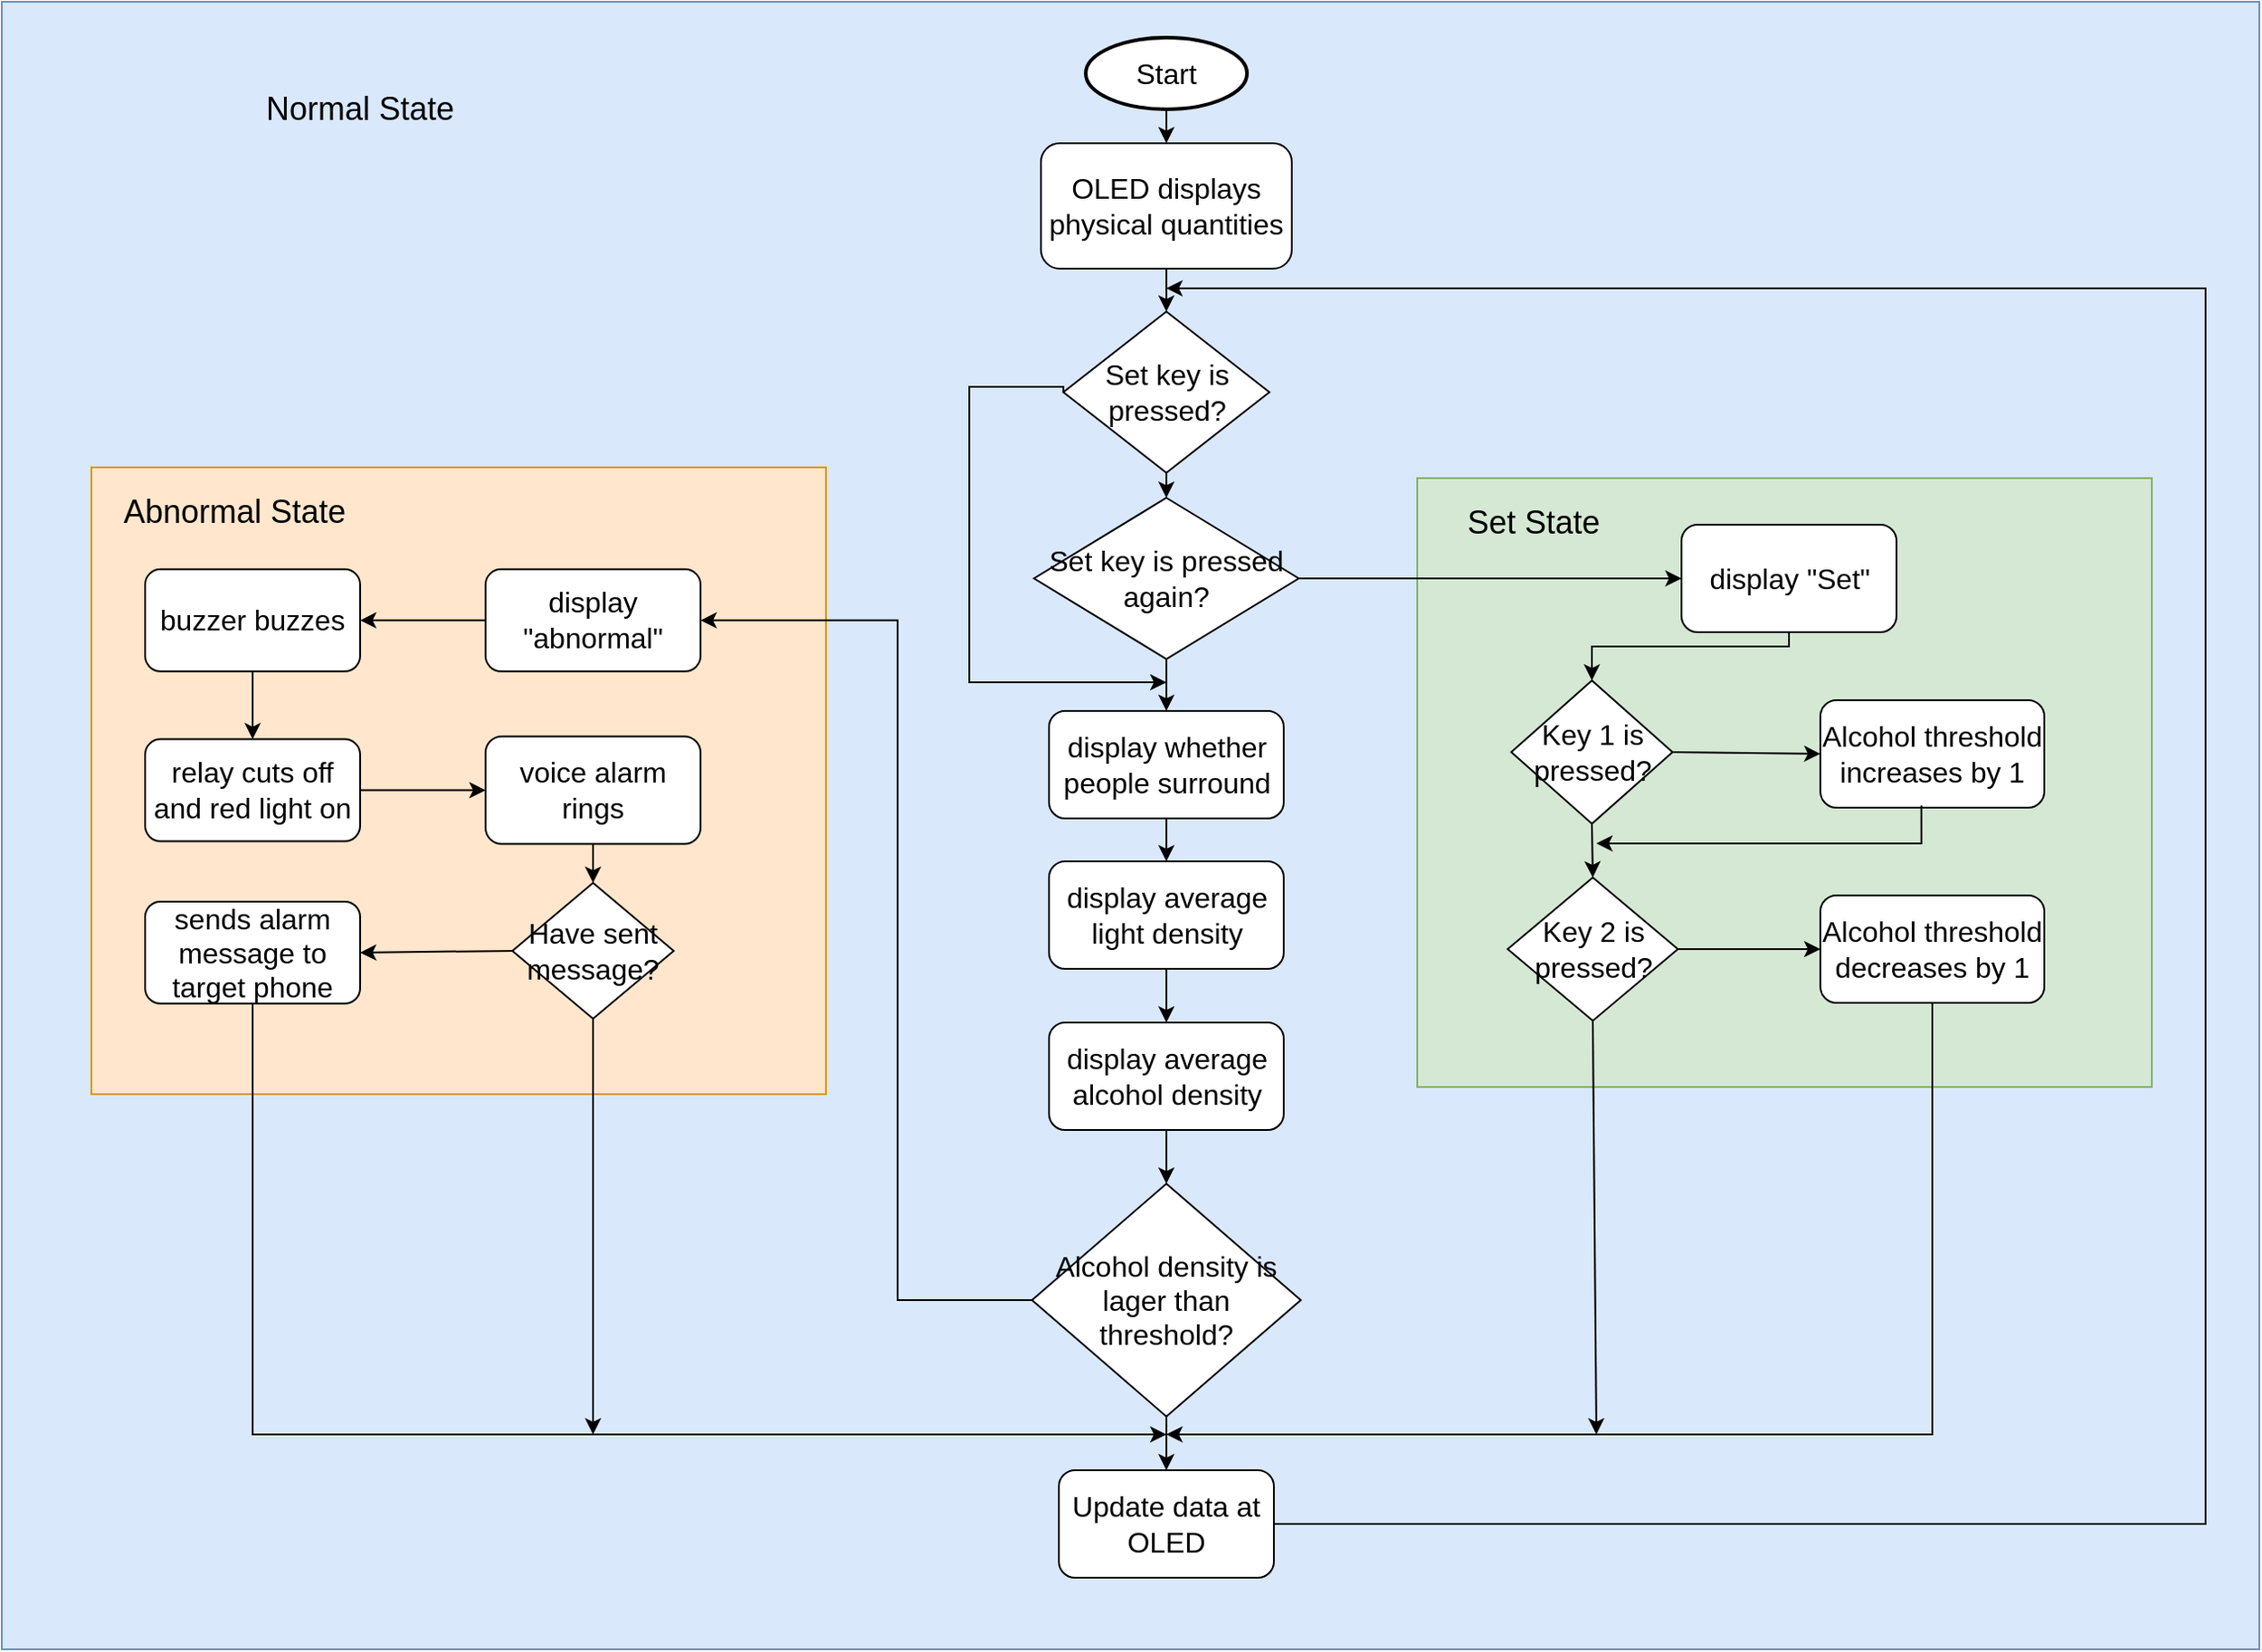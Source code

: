 <mxfile version="21.2.8" type="github">
  <diagram id="C5RBs43oDa-KdzZeNtuy" name="Page-1">
    <mxGraphModel dx="2327" dy="-396" grid="1" gridSize="10" guides="1" tooltips="1" connect="1" arrows="1" fold="1" page="1" pageScale="1" pageWidth="827" pageHeight="1169" math="0" shadow="0">
      <root>
        <mxCell id="WIyWlLk6GJQsqaUBKTNV-0" />
        <mxCell id="WIyWlLk6GJQsqaUBKTNV-1" parent="WIyWlLk6GJQsqaUBKTNV-0" />
        <mxCell id="Y0dImnukWvkpnwRvtKVF-49" value="" style="rounded=0;whiteSpace=wrap;html=1;fillColor=#dae8fc;strokeColor=#6c8ebf;fontSize=16;" vertex="1" parent="WIyWlLk6GJQsqaUBKTNV-1">
          <mxGeometry x="-516" y="1340" width="1260" height="920" as="geometry" />
        </mxCell>
        <mxCell id="Y0dImnukWvkpnwRvtKVF-50" value="" style="group;fillColor=#ffe6cc;strokeColor=#d79b00;fontSize=16;html=1;" vertex="1" connectable="0" parent="WIyWlLk6GJQsqaUBKTNV-1">
          <mxGeometry x="-466" y="1600" width="410" height="350" as="geometry" />
        </mxCell>
        <mxCell id="Y0dImnukWvkpnwRvtKVF-28" value="&lt;font style=&quot;font-size: 18px;&quot;&gt;Abnormal State&lt;/font&gt;" style="text;html=1;strokeColor=none;fillColor=none;align=center;verticalAlign=middle;whiteSpace=wrap;rounded=0;container=0;fontSize=16;" vertex="1" parent="Y0dImnukWvkpnwRvtKVF-50">
          <mxGeometry x="10" y="9.49" width="140" height="30.51" as="geometry" />
        </mxCell>
        <mxCell id="Y0dImnukWvkpnwRvtKVF-31" value="display &quot;abnormal&quot;" style="rounded=1;whiteSpace=wrap;html=1;container=0;fontSize=16;" vertex="1" parent="Y0dImnukWvkpnwRvtKVF-50">
          <mxGeometry x="220" y="56.923" width="120" height="56.923" as="geometry" />
        </mxCell>
        <mxCell id="Y0dImnukWvkpnwRvtKVF-32" value="buzzer buzzes" style="rounded=1;whiteSpace=wrap;html=1;container=0;fontSize=16;" vertex="1" parent="Y0dImnukWvkpnwRvtKVF-50">
          <mxGeometry x="30" y="56.923" width="120" height="56.923" as="geometry" />
        </mxCell>
        <mxCell id="Y0dImnukWvkpnwRvtKVF-33" value="relay cuts off and red light on" style="rounded=1;whiteSpace=wrap;html=1;container=0;fontSize=16;" vertex="1" parent="Y0dImnukWvkpnwRvtKVF-50">
          <mxGeometry x="30" y="151.795" width="120" height="56.923" as="geometry" />
        </mxCell>
        <mxCell id="Y0dImnukWvkpnwRvtKVF-34" value="sends alarm message to target phone" style="rounded=1;whiteSpace=wrap;html=1;container=0;fontSize=16;" vertex="1" parent="Y0dImnukWvkpnwRvtKVF-50">
          <mxGeometry x="30" y="242.484" width="120" height="56.923" as="geometry" />
        </mxCell>
        <mxCell id="Y0dImnukWvkpnwRvtKVF-35" value="Have sent message?" style="rhombus;whiteSpace=wrap;html=1;container=0;fontSize=16;" vertex="1" parent="Y0dImnukWvkpnwRvtKVF-50">
          <mxGeometry x="235" y="231.998" width="90" height="75.897" as="geometry" />
        </mxCell>
        <mxCell id="Y0dImnukWvkpnwRvtKVF-48" value="voice alarm rings" style="rounded=1;whiteSpace=wrap;html=1;container=0;fontSize=16;" vertex="1" parent="Y0dImnukWvkpnwRvtKVF-50">
          <mxGeometry x="220" y="150.26" width="120" height="60" as="geometry" />
        </mxCell>
        <mxCell id="Y0dImnukWvkpnwRvtKVF-94" value="" style="endArrow=classic;html=1;rounded=0;entryX=1;entryY=0.5;entryDx=0;entryDy=0;exitX=0;exitY=0.5;exitDx=0;exitDy=0;" edge="1" parent="Y0dImnukWvkpnwRvtKVF-50" source="Y0dImnukWvkpnwRvtKVF-31" target="Y0dImnukWvkpnwRvtKVF-32">
          <mxGeometry width="50" height="50" relative="1" as="geometry">
            <mxPoint x="330" y="240" as="sourcePoint" />
            <mxPoint x="380" y="190" as="targetPoint" />
          </mxGeometry>
        </mxCell>
        <mxCell id="Y0dImnukWvkpnwRvtKVF-95" value="" style="endArrow=classic;html=1;rounded=0;entryX=0.5;entryY=0;entryDx=0;entryDy=0;exitX=0.5;exitY=1;exitDx=0;exitDy=0;" edge="1" parent="Y0dImnukWvkpnwRvtKVF-50" source="Y0dImnukWvkpnwRvtKVF-32" target="Y0dImnukWvkpnwRvtKVF-33">
          <mxGeometry width="50" height="50" relative="1" as="geometry">
            <mxPoint x="310" y="250" as="sourcePoint" />
            <mxPoint x="360" y="200" as="targetPoint" />
          </mxGeometry>
        </mxCell>
        <mxCell id="Y0dImnukWvkpnwRvtKVF-96" value="" style="endArrow=classic;html=1;rounded=0;exitX=1;exitY=0.5;exitDx=0;exitDy=0;entryX=0;entryY=0.5;entryDx=0;entryDy=0;" edge="1" parent="Y0dImnukWvkpnwRvtKVF-50" source="Y0dImnukWvkpnwRvtKVF-33" target="Y0dImnukWvkpnwRvtKVF-48">
          <mxGeometry width="50" height="50" relative="1" as="geometry">
            <mxPoint x="180" y="230" as="sourcePoint" />
            <mxPoint x="230" y="180" as="targetPoint" />
          </mxGeometry>
        </mxCell>
        <mxCell id="Y0dImnukWvkpnwRvtKVF-97" value="" style="endArrow=classic;html=1;rounded=0;exitX=0.5;exitY=1;exitDx=0;exitDy=0;entryX=0.5;entryY=0;entryDx=0;entryDy=0;" edge="1" parent="Y0dImnukWvkpnwRvtKVF-50" source="Y0dImnukWvkpnwRvtKVF-48" target="Y0dImnukWvkpnwRvtKVF-35">
          <mxGeometry width="50" height="50" relative="1" as="geometry">
            <mxPoint x="340" y="280" as="sourcePoint" />
            <mxPoint x="390" y="230" as="targetPoint" />
          </mxGeometry>
        </mxCell>
        <mxCell id="Y0dImnukWvkpnwRvtKVF-99" value="" style="endArrow=classic;html=1;rounded=0;entryX=1;entryY=0.5;entryDx=0;entryDy=0;exitX=0;exitY=0.5;exitDx=0;exitDy=0;" edge="1" parent="Y0dImnukWvkpnwRvtKVF-50" source="Y0dImnukWvkpnwRvtKVF-35" target="Y0dImnukWvkpnwRvtKVF-34">
          <mxGeometry width="50" height="50" relative="1" as="geometry">
            <mxPoint x="170" y="320" as="sourcePoint" />
            <mxPoint x="220" y="270" as="targetPoint" />
          </mxGeometry>
        </mxCell>
        <mxCell id="Y0dImnukWvkpnwRvtKVF-51" value="&lt;font style=&quot;font-size: 18px;&quot;&gt;Normal State&lt;/font&gt;" style="text;html=1;strokeColor=none;fillColor=none;align=center;verticalAlign=middle;whiteSpace=wrap;rounded=0;fontSize=16;" vertex="1" parent="WIyWlLk6GJQsqaUBKTNV-1">
          <mxGeometry x="-376" y="1380" width="120" height="40" as="geometry" />
        </mxCell>
        <mxCell id="Y0dImnukWvkpnwRvtKVF-53" value="Start" style="strokeWidth=2;html=1;shape=mxgraph.flowchart.start_1;whiteSpace=wrap;fontSize=16;" vertex="1" parent="WIyWlLk6GJQsqaUBKTNV-1">
          <mxGeometry x="89" y="1360" width="90" height="40" as="geometry" />
        </mxCell>
        <mxCell id="Y0dImnukWvkpnwRvtKVF-54" value="Set key is pressed?" style="rhombus;whiteSpace=wrap;html=1;fontSize=16;" vertex="1" parent="WIyWlLk6GJQsqaUBKTNV-1">
          <mxGeometry x="76.5" y="1513" width="115" height="90" as="geometry" />
        </mxCell>
        <mxCell id="Y0dImnukWvkpnwRvtKVF-58" value="OLED displays physical quantities" style="rounded=1;whiteSpace=wrap;html=1;fontSize=16;" vertex="1" parent="WIyWlLk6GJQsqaUBKTNV-1">
          <mxGeometry x="64" y="1419" width="140" height="70" as="geometry" />
        </mxCell>
        <mxCell id="Y0dImnukWvkpnwRvtKVF-59" value="" style="group;fontSize=16;html=1;" vertex="1" connectable="0" parent="WIyWlLk6GJQsqaUBKTNV-1">
          <mxGeometry x="274" y="1606" width="410" height="340" as="geometry" />
        </mxCell>
        <mxCell id="Y0dImnukWvkpnwRvtKVF-36" value="" style="rounded=0;whiteSpace=wrap;html=1;fillColor=#d5e8d4;strokeColor=#82b366;container=0;fontSize=16;" vertex="1" parent="Y0dImnukWvkpnwRvtKVF-59">
          <mxGeometry width="410" height="340" as="geometry" />
        </mxCell>
        <mxCell id="Y0dImnukWvkpnwRvtKVF-37" value="&lt;font style=&quot;font-size: 18px;&quot;&gt;Set State&lt;/font&gt;" style="text;html=1;strokeColor=none;fillColor=none;align=center;verticalAlign=middle;whiteSpace=wrap;rounded=0;container=0;fontSize=16;" vertex="1" parent="Y0dImnukWvkpnwRvtKVF-59">
          <mxGeometry x="10" y="10" width="110" height="30" as="geometry" />
        </mxCell>
        <mxCell id="Y0dImnukWvkpnwRvtKVF-38" value="display &quot;Set&quot;" style="rounded=1;whiteSpace=wrap;html=1;container=0;fontSize=16;" vertex="1" parent="Y0dImnukWvkpnwRvtKVF-59">
          <mxGeometry x="147.5" y="26" width="120" height="60" as="geometry" />
        </mxCell>
        <mxCell id="Y0dImnukWvkpnwRvtKVF-43" value="Key 1 is pressed?" style="rhombus;whiteSpace=wrap;html=1;container=0;fontSize=16;" vertex="1" parent="Y0dImnukWvkpnwRvtKVF-59">
          <mxGeometry x="52.5" y="113" width="90" height="80" as="geometry" />
        </mxCell>
        <mxCell id="Y0dImnukWvkpnwRvtKVF-44" value="Alcohol threshold increases by 1" style="rounded=1;whiteSpace=wrap;html=1;container=0;fontSize=16;" vertex="1" parent="Y0dImnukWvkpnwRvtKVF-59">
          <mxGeometry x="225" y="124" width="125" height="60" as="geometry" />
        </mxCell>
        <mxCell id="Y0dImnukWvkpnwRvtKVF-45" value="Key 2 is pressed?" style="rhombus;whiteSpace=wrap;html=1;container=0;fontSize=16;" vertex="1" parent="Y0dImnukWvkpnwRvtKVF-59">
          <mxGeometry x="50.5" y="223" width="95" height="80" as="geometry" />
        </mxCell>
        <mxCell id="Y0dImnukWvkpnwRvtKVF-46" value="Alcohol threshold decreases by 1" style="rounded=1;whiteSpace=wrap;html=1;container=0;fontSize=16;" vertex="1" parent="Y0dImnukWvkpnwRvtKVF-59">
          <mxGeometry x="225" y="233" width="125" height="60" as="geometry" />
        </mxCell>
        <mxCell id="Y0dImnukWvkpnwRvtKVF-102" value="" style="endArrow=classic;html=1;rounded=0;exitX=0.5;exitY=1;exitDx=0;exitDy=0;entryX=0.5;entryY=0;entryDx=0;entryDy=0;edgeStyle=orthogonalEdgeStyle;" edge="1" parent="Y0dImnukWvkpnwRvtKVF-59" source="Y0dImnukWvkpnwRvtKVF-38" target="Y0dImnukWvkpnwRvtKVF-43">
          <mxGeometry width="50" height="50" relative="1" as="geometry">
            <mxPoint x="180" y="214" as="sourcePoint" />
            <mxPoint x="230" y="164" as="targetPoint" />
            <Array as="points">
              <mxPoint x="208" y="94" />
              <mxPoint x="98" y="94" />
            </Array>
          </mxGeometry>
        </mxCell>
        <mxCell id="Y0dImnukWvkpnwRvtKVF-103" value="" style="endArrow=classic;html=1;rounded=0;entryX=0;entryY=0.5;entryDx=0;entryDy=0;exitX=1;exitY=0.5;exitDx=0;exitDy=0;" edge="1" parent="Y0dImnukWvkpnwRvtKVF-59" source="Y0dImnukWvkpnwRvtKVF-43" target="Y0dImnukWvkpnwRvtKVF-44">
          <mxGeometry width="50" height="50" relative="1" as="geometry">
            <mxPoint x="130" y="204" as="sourcePoint" />
            <mxPoint x="180" y="154" as="targetPoint" />
          </mxGeometry>
        </mxCell>
        <mxCell id="Y0dImnukWvkpnwRvtKVF-104" value="" style="endArrow=classic;html=1;rounded=0;exitX=0.5;exitY=1;exitDx=0;exitDy=0;entryX=0.5;entryY=0;entryDx=0;entryDy=0;" edge="1" parent="Y0dImnukWvkpnwRvtKVF-59" source="Y0dImnukWvkpnwRvtKVF-43" target="Y0dImnukWvkpnwRvtKVF-45">
          <mxGeometry width="50" height="50" relative="1" as="geometry">
            <mxPoint x="160" y="234" as="sourcePoint" />
            <mxPoint x="210" y="184" as="targetPoint" />
          </mxGeometry>
        </mxCell>
        <mxCell id="Y0dImnukWvkpnwRvtKVF-105" value="" style="endArrow=classic;html=1;rounded=0;exitX=0.451;exitY=0.98;exitDx=0;exitDy=0;exitPerimeter=0;edgeStyle=orthogonalEdgeStyle;" edge="1" parent="Y0dImnukWvkpnwRvtKVF-59" source="Y0dImnukWvkpnwRvtKVF-44">
          <mxGeometry width="50" height="50" relative="1" as="geometry">
            <mxPoint x="180" y="274" as="sourcePoint" />
            <mxPoint x="100" y="204" as="targetPoint" />
            <Array as="points">
              <mxPoint x="281" y="204" />
              <mxPoint x="100" y="204" />
            </Array>
          </mxGeometry>
        </mxCell>
        <mxCell id="Y0dImnukWvkpnwRvtKVF-106" value="" style="endArrow=classic;html=1;rounded=0;exitX=1;exitY=0.5;exitDx=0;exitDy=0;entryX=0;entryY=0.5;entryDx=0;entryDy=0;" edge="1" parent="Y0dImnukWvkpnwRvtKVF-59" source="Y0dImnukWvkpnwRvtKVF-45" target="Y0dImnukWvkpnwRvtKVF-46">
          <mxGeometry width="50" height="50" relative="1" as="geometry">
            <mxPoint x="200" y="424" as="sourcePoint" />
            <mxPoint x="250" y="374" as="targetPoint" />
          </mxGeometry>
        </mxCell>
        <mxCell id="Y0dImnukWvkpnwRvtKVF-61" value="display whether people surround" style="rounded=1;whiteSpace=wrap;html=1;fontSize=16;" vertex="1" parent="WIyWlLk6GJQsqaUBKTNV-1">
          <mxGeometry x="68.5" y="1736" width="131" height="60" as="geometry" />
        </mxCell>
        <mxCell id="Y0dImnukWvkpnwRvtKVF-62" value="display average light density" style="rounded=1;whiteSpace=wrap;html=1;fontSize=16;" vertex="1" parent="WIyWlLk6GJQsqaUBKTNV-1">
          <mxGeometry x="68.5" y="1820" width="131" height="60" as="geometry" />
        </mxCell>
        <mxCell id="Y0dImnukWvkpnwRvtKVF-63" value="display average alcohol density" style="rounded=1;whiteSpace=wrap;html=1;fontSize=16;" vertex="1" parent="WIyWlLk6GJQsqaUBKTNV-1">
          <mxGeometry x="68.51" y="1910" width="131" height="60" as="geometry" />
        </mxCell>
        <mxCell id="Y0dImnukWvkpnwRvtKVF-73" value="Alcohol density is lager than threshold?" style="rhombus;whiteSpace=wrap;html=1;fontSize=16;" vertex="1" parent="WIyWlLk6GJQsqaUBKTNV-1">
          <mxGeometry x="59" y="2000" width="150" height="130" as="geometry" />
        </mxCell>
        <mxCell id="Y0dImnukWvkpnwRvtKVF-74" value="Set key is pressed again?" style="rhombus;whiteSpace=wrap;html=1;fontSize=16;" vertex="1" parent="WIyWlLk6GJQsqaUBKTNV-1">
          <mxGeometry x="60.13" y="1617" width="147.75" height="90" as="geometry" />
        </mxCell>
        <mxCell id="Y0dImnukWvkpnwRvtKVF-78" value="Update data at OLED" style="rounded=1;whiteSpace=wrap;html=1;fontSize=16;" vertex="1" parent="WIyWlLk6GJQsqaUBKTNV-1">
          <mxGeometry x="74.01" y="2160" width="120" height="60" as="geometry" />
        </mxCell>
        <mxCell id="Y0dImnukWvkpnwRvtKVF-81" value="" style="endArrow=classic;html=1;rounded=0;exitX=0.5;exitY=1;exitDx=0;exitDy=0;exitPerimeter=0;entryX=0.5;entryY=0;entryDx=0;entryDy=0;" edge="1" parent="WIyWlLk6GJQsqaUBKTNV-1" source="Y0dImnukWvkpnwRvtKVF-53" target="Y0dImnukWvkpnwRvtKVF-58">
          <mxGeometry width="50" height="50" relative="1" as="geometry">
            <mxPoint x="129" y="1300" as="sourcePoint" />
            <mxPoint x="179" y="1250" as="targetPoint" />
          </mxGeometry>
        </mxCell>
        <mxCell id="Y0dImnukWvkpnwRvtKVF-82" value="" style="endArrow=classic;html=1;rounded=0;exitX=0.5;exitY=1;exitDx=0;exitDy=0;entryX=0.5;entryY=0;entryDx=0;entryDy=0;" edge="1" parent="WIyWlLk6GJQsqaUBKTNV-1" source="Y0dImnukWvkpnwRvtKVF-58" target="Y0dImnukWvkpnwRvtKVF-54">
          <mxGeometry width="50" height="50" relative="1" as="geometry">
            <mxPoint x="234" y="1520" as="sourcePoint" />
            <mxPoint x="284" y="1470" as="targetPoint" />
          </mxGeometry>
        </mxCell>
        <mxCell id="Y0dImnukWvkpnwRvtKVF-83" value="" style="endArrow=classic;html=1;rounded=0;exitX=0.5;exitY=1;exitDx=0;exitDy=0;entryX=0.5;entryY=0;entryDx=0;entryDy=0;" edge="1" parent="WIyWlLk6GJQsqaUBKTNV-1" source="Y0dImnukWvkpnwRvtKVF-54" target="Y0dImnukWvkpnwRvtKVF-74">
          <mxGeometry width="50" height="50" relative="1" as="geometry">
            <mxPoint x="-6" y="1650" as="sourcePoint" />
            <mxPoint x="44" y="1600" as="targetPoint" />
          </mxGeometry>
        </mxCell>
        <mxCell id="Y0dImnukWvkpnwRvtKVF-84" value="" style="endArrow=classic;html=1;rounded=0;exitX=0.5;exitY=1;exitDx=0;exitDy=0;entryX=0.5;entryY=0;entryDx=0;entryDy=0;" edge="1" parent="WIyWlLk6GJQsqaUBKTNV-1" source="Y0dImnukWvkpnwRvtKVF-74" target="Y0dImnukWvkpnwRvtKVF-61">
          <mxGeometry width="50" height="50" relative="1" as="geometry">
            <mxPoint x="244" y="1680" as="sourcePoint" />
            <mxPoint x="294" y="1630" as="targetPoint" />
          </mxGeometry>
        </mxCell>
        <mxCell id="Y0dImnukWvkpnwRvtKVF-85" value="" style="endArrow=classic;html=1;rounded=0;exitX=0.5;exitY=1;exitDx=0;exitDy=0;entryX=0.5;entryY=0;entryDx=0;entryDy=0;" edge="1" parent="WIyWlLk6GJQsqaUBKTNV-1" source="Y0dImnukWvkpnwRvtKVF-61" target="Y0dImnukWvkpnwRvtKVF-62">
          <mxGeometry width="50" height="50" relative="1" as="geometry">
            <mxPoint x="234" y="1950" as="sourcePoint" />
            <mxPoint x="284" y="1900" as="targetPoint" />
          </mxGeometry>
        </mxCell>
        <mxCell id="Y0dImnukWvkpnwRvtKVF-86" value="" style="endArrow=classic;html=1;rounded=0;exitX=0.5;exitY=1;exitDx=0;exitDy=0;entryX=0.5;entryY=0;entryDx=0;entryDy=0;" edge="1" parent="WIyWlLk6GJQsqaUBKTNV-1" source="Y0dImnukWvkpnwRvtKVF-62" target="Y0dImnukWvkpnwRvtKVF-63">
          <mxGeometry width="50" height="50" relative="1" as="geometry">
            <mxPoint x="234" y="1850" as="sourcePoint" />
            <mxPoint x="284" y="1800" as="targetPoint" />
          </mxGeometry>
        </mxCell>
        <mxCell id="Y0dImnukWvkpnwRvtKVF-87" value="" style="endArrow=classic;html=1;rounded=0;exitX=0.5;exitY=1;exitDx=0;exitDy=0;entryX=0.5;entryY=0;entryDx=0;entryDy=0;" edge="1" parent="WIyWlLk6GJQsqaUBKTNV-1" source="Y0dImnukWvkpnwRvtKVF-63" target="Y0dImnukWvkpnwRvtKVF-73">
          <mxGeometry width="50" height="50" relative="1" as="geometry">
            <mxPoint x="214" y="2030" as="sourcePoint" />
            <mxPoint x="264" y="1980" as="targetPoint" />
          </mxGeometry>
        </mxCell>
        <mxCell id="Y0dImnukWvkpnwRvtKVF-88" value="" style="endArrow=classic;html=1;rounded=0;exitX=0.5;exitY=1;exitDx=0;exitDy=0;entryX=0.5;entryY=0;entryDx=0;entryDy=0;" edge="1" parent="WIyWlLk6GJQsqaUBKTNV-1" source="Y0dImnukWvkpnwRvtKVF-73" target="Y0dImnukWvkpnwRvtKVF-78">
          <mxGeometry width="50" height="50" relative="1" as="geometry">
            <mxPoint x="254" y="2210" as="sourcePoint" />
            <mxPoint x="304" y="2160" as="targetPoint" />
          </mxGeometry>
        </mxCell>
        <mxCell id="Y0dImnukWvkpnwRvtKVF-91" value="" style="endArrow=classic;html=1;rounded=0;exitX=0;exitY=0.5;exitDx=0;exitDy=0;edgeStyle=orthogonalEdgeStyle;" edge="1" parent="WIyWlLk6GJQsqaUBKTNV-1" source="Y0dImnukWvkpnwRvtKVF-54">
          <mxGeometry width="50" height="50" relative="1" as="geometry">
            <mxPoint x="-16" y="1770" as="sourcePoint" />
            <mxPoint x="134" y="1720" as="targetPoint" />
            <Array as="points">
              <mxPoint x="24" y="1555" />
              <mxPoint x="24" y="1720" />
            </Array>
          </mxGeometry>
        </mxCell>
        <mxCell id="Y0dImnukWvkpnwRvtKVF-92" value="" style="endArrow=classic;html=1;rounded=0;entryX=0;entryY=0.5;entryDx=0;entryDy=0;exitX=1;exitY=0.5;exitDx=0;exitDy=0;" edge="1" parent="WIyWlLk6GJQsqaUBKTNV-1" source="Y0dImnukWvkpnwRvtKVF-74" target="Y0dImnukWvkpnwRvtKVF-38">
          <mxGeometry width="50" height="50" relative="1" as="geometry">
            <mxPoint x="204" y="1740" as="sourcePoint" />
            <mxPoint x="254" y="1690" as="targetPoint" />
          </mxGeometry>
        </mxCell>
        <mxCell id="Y0dImnukWvkpnwRvtKVF-93" value="" style="endArrow=classic;html=1;rounded=0;exitX=0;exitY=0.5;exitDx=0;exitDy=0;entryX=1;entryY=0.5;entryDx=0;entryDy=0;edgeStyle=orthogonalEdgeStyle;" edge="1" parent="WIyWlLk6GJQsqaUBKTNV-1" source="Y0dImnukWvkpnwRvtKVF-73" target="Y0dImnukWvkpnwRvtKVF-31">
          <mxGeometry width="50" height="50" relative="1" as="geometry">
            <mxPoint x="-36" y="2050" as="sourcePoint" />
            <mxPoint x="-86" y="1940" as="targetPoint" />
            <Array as="points">
              <mxPoint x="-16" y="2065" />
              <mxPoint x="-16" y="1685" />
            </Array>
          </mxGeometry>
        </mxCell>
        <mxCell id="Y0dImnukWvkpnwRvtKVF-100" value="" style="endArrow=classic;html=1;rounded=0;exitX=0.5;exitY=1;exitDx=0;exitDy=0;edgeStyle=orthogonalEdgeStyle;" edge="1" parent="WIyWlLk6GJQsqaUBKTNV-1" source="Y0dImnukWvkpnwRvtKVF-34">
          <mxGeometry width="50" height="50" relative="1" as="geometry">
            <mxPoint x="-256" y="2050" as="sourcePoint" />
            <mxPoint x="134" y="2140" as="targetPoint" />
            <Array as="points">
              <mxPoint x="-376" y="2140" />
            </Array>
          </mxGeometry>
        </mxCell>
        <mxCell id="Y0dImnukWvkpnwRvtKVF-101" value="" style="endArrow=classic;html=1;rounded=0;exitX=0.5;exitY=1;exitDx=0;exitDy=0;" edge="1" parent="WIyWlLk6GJQsqaUBKTNV-1" source="Y0dImnukWvkpnwRvtKVF-35">
          <mxGeometry width="50" height="50" relative="1" as="geometry">
            <mxPoint x="-216" y="2060" as="sourcePoint" />
            <mxPoint x="-186" y="2140" as="targetPoint" />
          </mxGeometry>
        </mxCell>
        <mxCell id="Y0dImnukWvkpnwRvtKVF-107" value="" style="endArrow=classic;html=1;rounded=0;exitX=0.5;exitY=1;exitDx=0;exitDy=0;edgeStyle=orthogonalEdgeStyle;" edge="1" parent="WIyWlLk6GJQsqaUBKTNV-1" source="Y0dImnukWvkpnwRvtKVF-46">
          <mxGeometry width="50" height="50" relative="1" as="geometry">
            <mxPoint x="534" y="2060" as="sourcePoint" />
            <mxPoint x="134" y="2140" as="targetPoint" />
            <Array as="points">
              <mxPoint x="562" y="2140" />
            </Array>
          </mxGeometry>
        </mxCell>
        <mxCell id="Y0dImnukWvkpnwRvtKVF-108" value="" style="endArrow=classic;html=1;rounded=0;exitX=0.5;exitY=1;exitDx=0;exitDy=0;" edge="1" parent="WIyWlLk6GJQsqaUBKTNV-1" source="Y0dImnukWvkpnwRvtKVF-45">
          <mxGeometry width="50" height="50" relative="1" as="geometry">
            <mxPoint x="344" y="2090" as="sourcePoint" />
            <mxPoint x="374" y="2140" as="targetPoint" />
          </mxGeometry>
        </mxCell>
        <mxCell id="Y0dImnukWvkpnwRvtKVF-109" value="" style="endArrow=classic;html=1;rounded=0;exitX=1;exitY=0.5;exitDx=0;exitDy=0;edgeStyle=elbowEdgeStyle;" edge="1" parent="WIyWlLk6GJQsqaUBKTNV-1" source="Y0dImnukWvkpnwRvtKVF-78">
          <mxGeometry width="50" height="50" relative="1" as="geometry">
            <mxPoint x="264" y="2260" as="sourcePoint" />
            <mxPoint x="134" y="1500" as="targetPoint" />
            <Array as="points">
              <mxPoint x="714" y="1610" />
            </Array>
          </mxGeometry>
        </mxCell>
      </root>
    </mxGraphModel>
  </diagram>
</mxfile>
